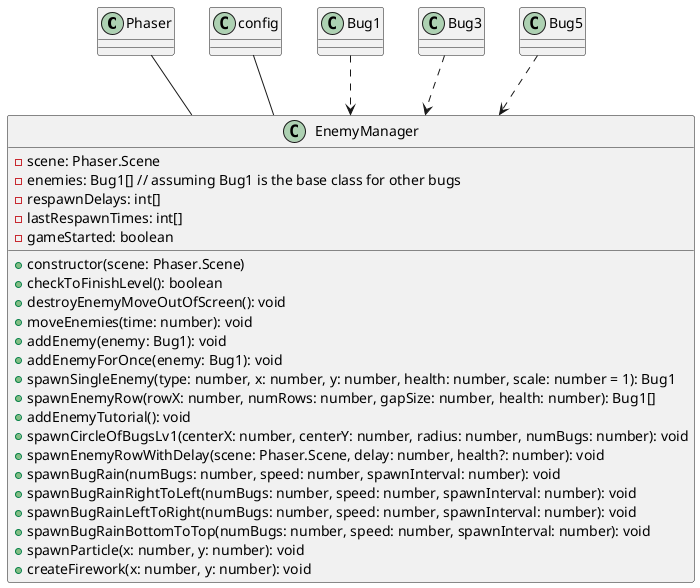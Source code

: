 @startuml

class Phaser
class config
class Bug1
class Bug3
class Bug5
class EnemyManager {
  - scene: Phaser.Scene
  - enemies: Bug1[] // assuming Bug1 is the base class for other bugs
  - respawnDelays: int[]
  - lastRespawnTimes: int[]
  - gameStarted: boolean
  + constructor(scene: Phaser.Scene)
  + checkToFinishLevel(): boolean
  + destroyEnemyMoveOutOfScreen(): void
  + moveEnemies(time: number): void
  + addEnemy(enemy: Bug1): void
  + addEnemyForOnce(enemy: Bug1): void
  + spawnSingleEnemy(type: number, x: number, y: number, health: number, scale: number = 1): Bug1
  + spawnEnemyRow(rowX: number, numRows: number, gapSize: number, health: number): Bug1[]
  + addEnemyTutorial(): void
  + spawnCircleOfBugsLv1(centerX: number, centerY: number, radius: number, numBugs: number): void
  + spawnEnemyRowWithDelay(scene: Phaser.Scene, delay: number, health?: number): void
  + spawnBugRain(numBugs: number, speed: number, spawnInterval: number): void
  + spawnBugRainRightToLeft(numBugs: number, speed: number, spawnInterval: number): void
  + spawnBugRainLeftToRight(numBugs: number, speed: number, spawnInterval: number): void
  + spawnBugRainBottomToTop(numBugs: number, speed: number, spawnInterval: number): void
  + spawnParticle(x: number, y: number): void
  + createFirework(x: number, y: number): void
}

Phaser -- EnemyManager
config -- EnemyManager
Bug1 ..> EnemyManager
Bug3 ..> EnemyManager
Bug5 ..> EnemyManager

@enduml
